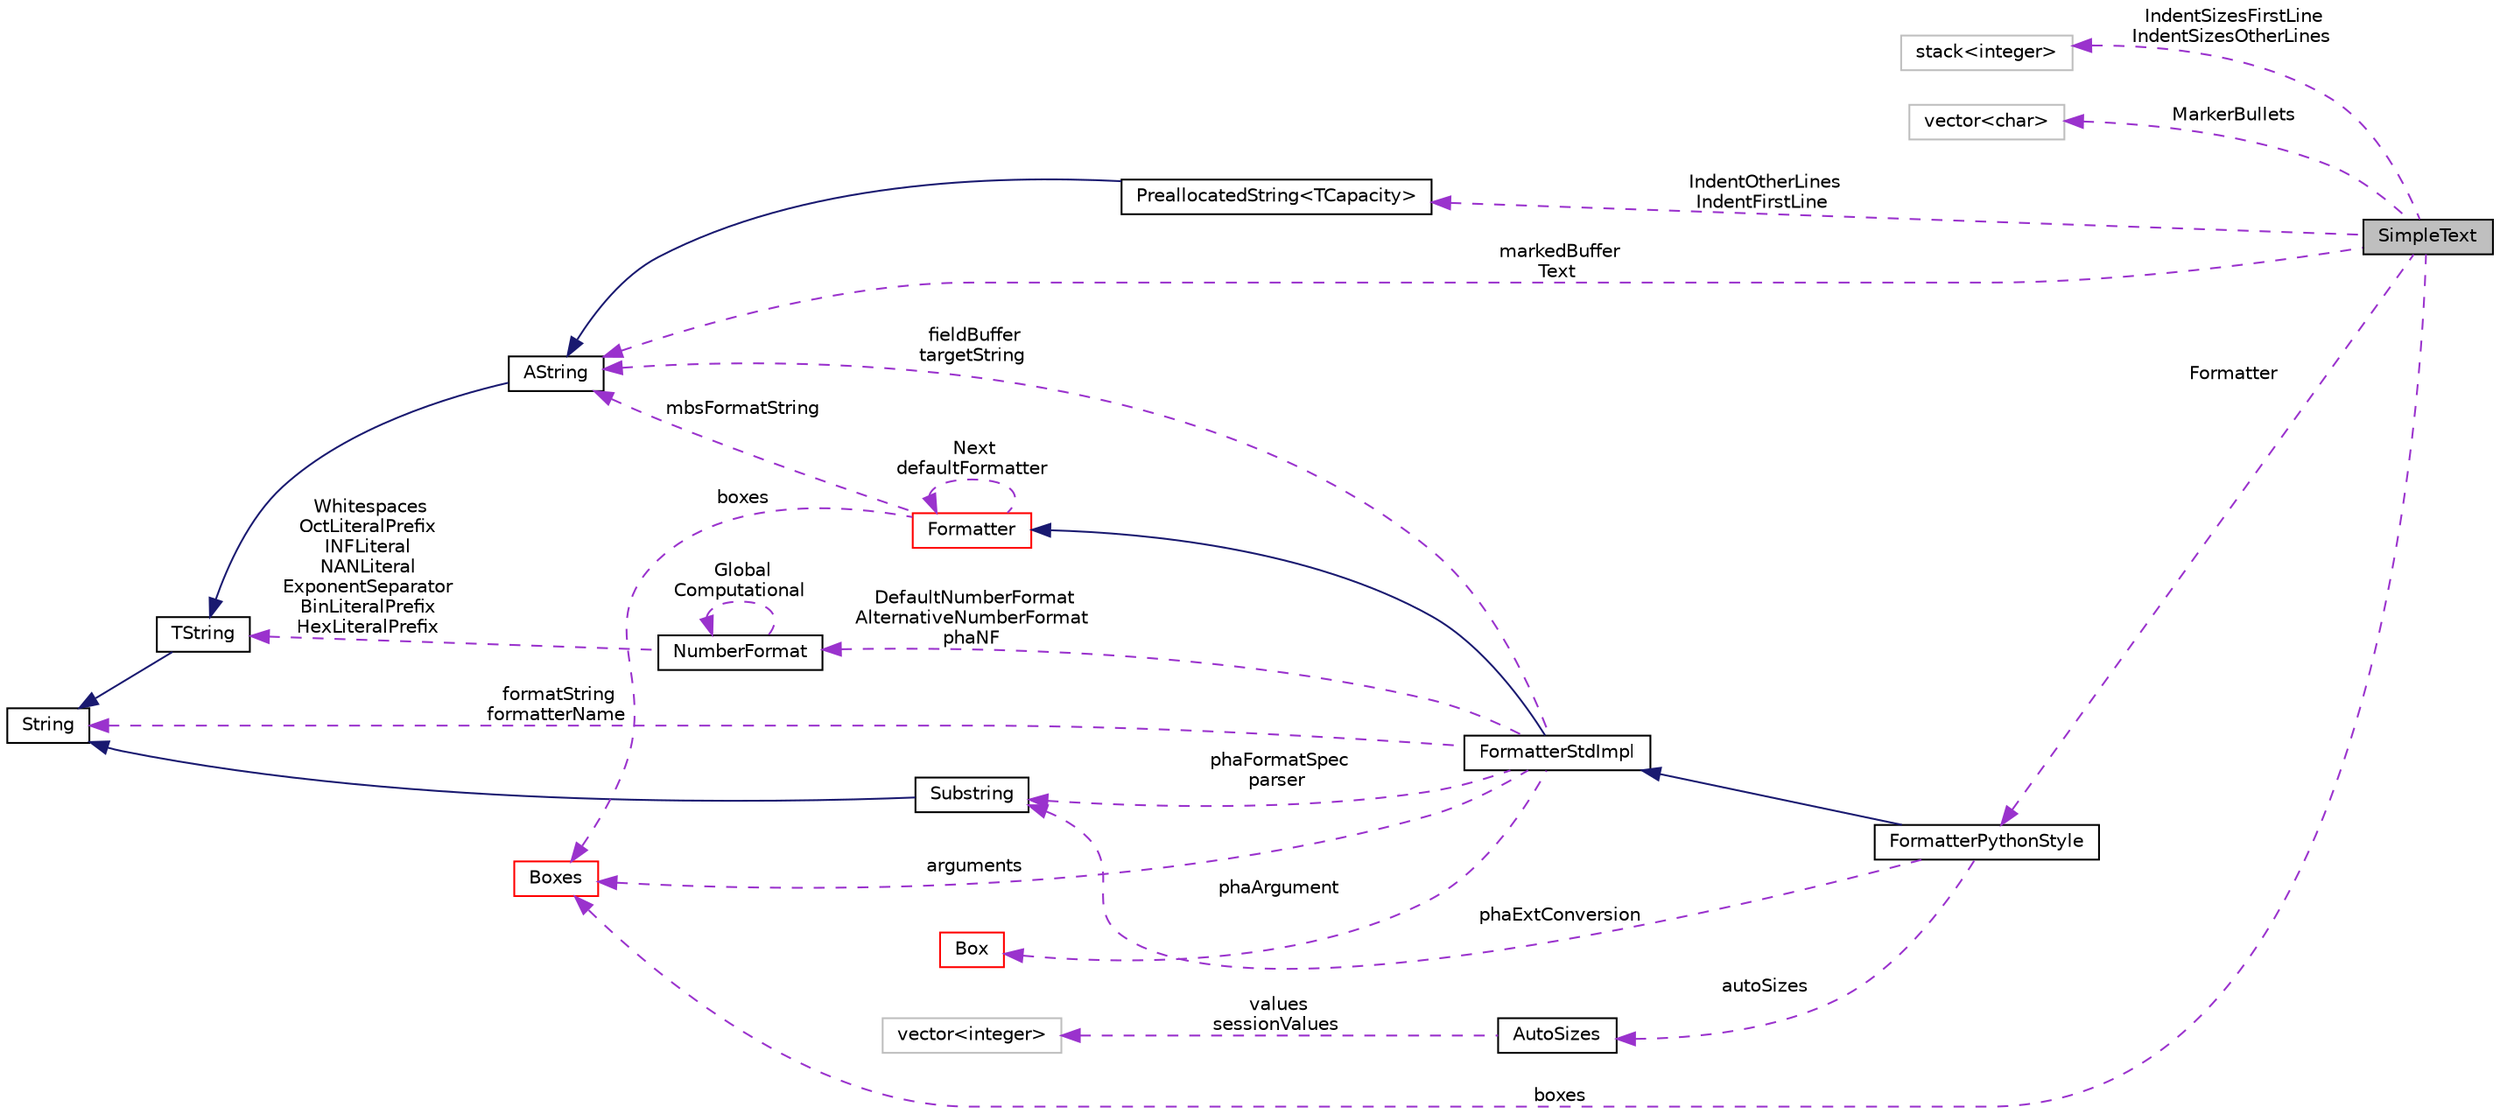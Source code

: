 digraph "SimpleText"
{
  edge [fontname="Helvetica",fontsize="10",labelfontname="Helvetica",labelfontsize="10"];
  node [fontname="Helvetica",fontsize="10",shape=record];
  rankdir="LR";
  Node1 [label="SimpleText",height=0.2,width=0.4,color="black", fillcolor="grey75", style="filled", fontcolor="black"];
  Node2 [label="stack\<integer\>",height=0.2,width=0.4,color="grey75", fillcolor="white", style="filled"];
  Node7 [label="vector\<char\>",height=0.2,width=0.4,color="grey75", fillcolor="white", style="filled"];
  Node25 [label="vector\<integer\>",height=0.2,width=0.4,color="grey75", fillcolor="white", style="filled"];
  Node3 [label="PreallocatedString\<TCapacity\>",height=0.2,width=0.4,color="black", fillcolor="white", style="filled",URL="$classaworx_1_1lib_1_1strings_1_1PreallocatedString.html"];
  Node2 -> Node1 [dir="back",color="darkorchid3",fontsize="10",style="dashed",label=" IndentSizesFirstLine\nIndentSizesOtherLines" ,fontname="Helvetica"];
  Node3 -> Node1 [dir="back",color="darkorchid3",fontsize="10",style="dashed",label=" IndentOtherLines\nIndentFirstLine" ,fontname="Helvetica"];
  Node4 -> Node1 [dir="back",color="darkorchid3",fontsize="10",style="dashed",label=" markedBuffer\nText" ,fontname="Helvetica"];
  Node4 -> Node3 [dir="back",color="midnightblue",fontsize="10",style="solid",fontname="Helvetica"];
  Node4 -> Node9 [dir="back",color="darkorchid3",fontsize="10",style="dashed",label=" fieldBuffer\ntargetString" ,fontname="Helvetica"];
  Node4 -> Node10 [dir="back",color="darkorchid3",fontsize="10",style="dashed",label=" mbsFormatString" ,fontname="Helvetica"];
  Node5 -> Node4 [dir="back",color="midnightblue",fontsize="10",style="solid",fontname="Helvetica"];
  Node5 -> Node19 [dir="back",color="darkorchid3",fontsize="10",style="dashed",label=" Whitespaces\nOctLiteralPrefix\nINFLiteral\nNANLiteral\nExponentSeparator\nBinLiteralPrefix\nHexLiteralPrefix" ,fontname="Helvetica"];
  Node6 -> Node5 [dir="back",color="midnightblue",fontsize="10",style="solid",fontname="Helvetica"];
  Node6 -> Node9 [dir="back",color="darkorchid3",fontsize="10",style="dashed",label=" formatString\nformatterName" ,fontname="Helvetica"];
  Node6 -> Node20 [dir="back",color="midnightblue",fontsize="10",style="solid",fontname="Helvetica"];
  Node7 -> Node1 [dir="back",color="darkorchid3",fontsize="10",style="dashed",label=" MarkerBullets" ,fontname="Helvetica"];
  Node8 -> Node1 [dir="back",color="darkorchid3",fontsize="10",style="dashed",label=" Formatter" ,fontname="Helvetica"];
  Node9 -> Node8 [dir="back",color="midnightblue",fontsize="10",style="solid",fontname="Helvetica"];
  Node10 -> Node9 [dir="back",color="midnightblue",fontsize="10",style="solid",fontname="Helvetica"];
  Node10 -> Node10 [dir="back",color="darkorchid3",fontsize="10",style="dashed",label=" Next\ndefaultFormatter" ,fontname="Helvetica"];
  Node16 -> Node1 [dir="back",color="darkorchid3",fontsize="10",style="dashed",label=" boxes" ,fontname="Helvetica"];
  Node16 -> Node9 [dir="back",color="darkorchid3",fontsize="10",style="dashed",label=" arguments" ,fontname="Helvetica"];
  Node16 -> Node10 [dir="back",color="darkorchid3",fontsize="10",style="dashed",label=" boxes" ,fontname="Helvetica"];
  Node19 -> Node9 [dir="back",color="darkorchid3",fontsize="10",style="dashed",label=" DefaultNumberFormat\nAlternativeNumberFormat\nphaNF" ,fontname="Helvetica"];
  Node19 -> Node19 [dir="back",color="darkorchid3",fontsize="10",style="dashed",label=" Global\nComputational" ,fontname="Helvetica"];
  Node20 -> Node8 [dir="back",color="darkorchid3",fontsize="10",style="dashed",label=" phaExtConversion" ,fontname="Helvetica"];
  Node20 -> Node9 [dir="back",color="darkorchid3",fontsize="10",style="dashed",label=" phaFormatSpec\nparser" ,fontname="Helvetica"];
  Node21 -> Node9 [dir="back",color="darkorchid3",fontsize="10",style="dashed",label=" phaArgument" ,fontname="Helvetica"];
  Node24 -> Node8 [dir="back",color="darkorchid3",fontsize="10",style="dashed",label=" autoSizes" ,fontname="Helvetica"];
  Node25 -> Node24 [dir="back",color="darkorchid3",fontsize="10",style="dashed",label=" values\nsessionValues" ,fontname="Helvetica"];
  Node4 [label="AString",height=0.2,width=0.4,color="black", fillcolor="white", style="filled",URL="$classaworx_1_1lib_1_1strings_1_1AString.html"];
  Node5 [label="TString",height=0.2,width=0.4,color="black", fillcolor="white", style="filled",URL="$classaworx_1_1lib_1_1strings_1_1TString.html"];
  Node6 [label="String",height=0.2,width=0.4,color="black", fillcolor="white", style="filled",URL="$classaworx_1_1lib_1_1strings_1_1String.html"];
  Node8 [label="FormatterPythonStyle",height=0.2,width=0.4,color="black", fillcolor="white", style="filled",URL="$classaworx_1_1lib_1_1strings_1_1format_1_1FormatterPythonStyle.html"];
  Node9 [label="FormatterStdImpl",height=0.2,width=0.4,color="black", fillcolor="white", style="filled",URL="$classaworx_1_1lib_1_1strings_1_1format_1_1FormatterStdImpl.html"];
  Node10 [label="Formatter",height=0.2,width=0.4,color="red", fillcolor="white", style="filled",URL="$classaworx_1_1lib_1_1strings_1_1format_1_1Formatter.html",tooltip="[DOX_ALIB_ENUM_META_DATA_SPECIFCATION_using_enum] "];
  Node16 [label="Boxes",height=0.2,width=0.4,color="red", fillcolor="white", style="filled",URL="$classaworx_1_1lib_1_1boxing_1_1Boxes.html"];
  Node19 [label="NumberFormat",height=0.2,width=0.4,color="black", fillcolor="white", style="filled",URL="$classaworx_1_1lib_1_1strings_1_1NumberFormat.html"];
  Node20 [label="Substring",height=0.2,width=0.4,color="black", fillcolor="white", style="filled",URL="$classaworx_1_1lib_1_1strings_1_1Substring.html"];
  Node21 [label="Box",height=0.2,width=0.4,color="red", fillcolor="white", style="filled",URL="$classaworx_1_1lib_1_1boxing_1_1Box.html"];
  Node24 [label="AutoSizes",height=0.2,width=0.4,color="black", fillcolor="white", style="filled",URL="$classaworx_1_1lib_1_1strings_1_1util_1_1AutoSizes.html"];
}


